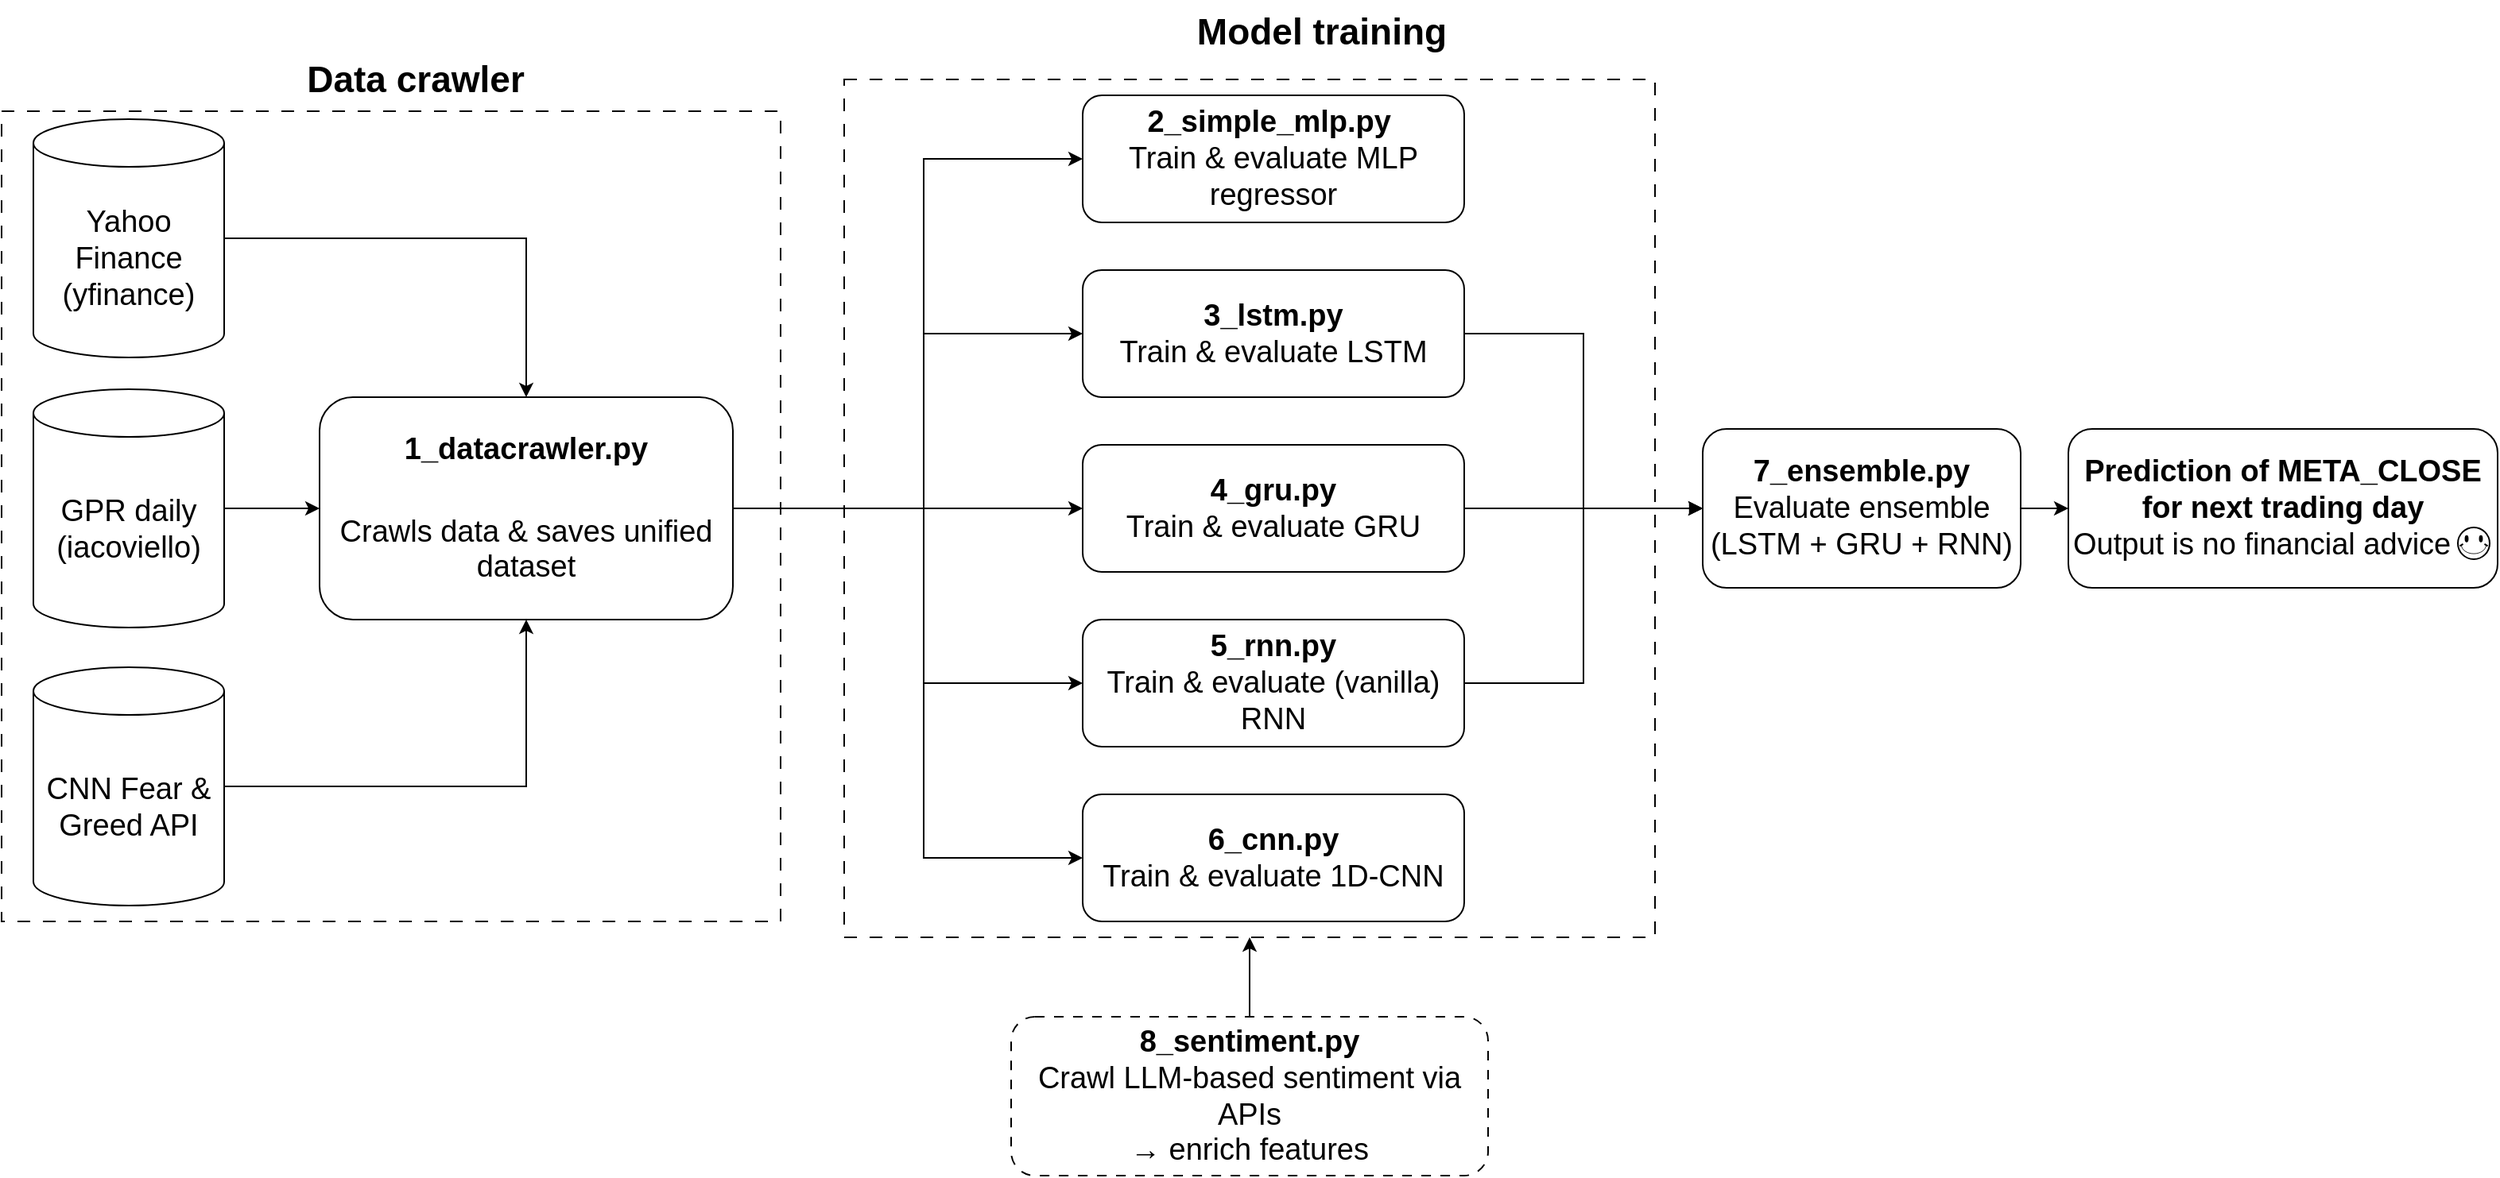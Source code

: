 <mxfile version="28.0.4">
  <diagram id="backprophet-arch" name="backprophet architecture">
    <mxGraphModel dx="2889" dy="1031" grid="1" gridSize="10" guides="1" tooltips="1" connect="1" arrows="1" fold="1" page="1" pageScale="1" pageWidth="1400" pageHeight="1000" math="0" shadow="0">
      <root>
        <mxCell id="0" />
        <mxCell id="1" parent="0" />
        <mxCell id="FXe-sDpAwAi_hHGuQjFn-215" value="" style="whiteSpace=wrap;html=1;fillColor=none;dashed=1;dashPattern=8 8;" vertex="1" parent="1">
          <mxGeometry x="180" y="100" width="510" height="540" as="geometry" />
        </mxCell>
        <mxCell id="Ah8lOHSkubVP9YHAVAq6-215" value="" style="whiteSpace=wrap;html=1;fillColor=none;dashed=1;dashPattern=8 8;" vertex="1" parent="1">
          <mxGeometry x="-350" y="120" width="490" height="510" as="geometry" />
        </mxCell>
        <mxCell id="FXe-sDpAwAi_hHGuQjFn-227" style="edgeStyle=orthogonalEdgeStyle;rounded=0;orthogonalLoop=1;jettySize=auto;html=1;" edge="1" parent="1" source="2" target="5">
          <mxGeometry relative="1" as="geometry" />
        </mxCell>
        <mxCell id="FXe-sDpAwAi_hHGuQjFn-228" style="edgeStyle=orthogonalEdgeStyle;rounded=0;orthogonalLoop=1;jettySize=auto;html=1;entryX=0;entryY=0.5;entryDx=0;entryDy=0;" edge="1" parent="1" source="2" target="3">
          <mxGeometry relative="1" as="geometry">
            <Array as="points">
              <mxPoint x="230" y="370" />
              <mxPoint x="230" y="150" />
            </Array>
          </mxGeometry>
        </mxCell>
        <mxCell id="FXe-sDpAwAi_hHGuQjFn-229" style="edgeStyle=orthogonalEdgeStyle;rounded=0;orthogonalLoop=1;jettySize=auto;html=1;entryX=0;entryY=0.5;entryDx=0;entryDy=0;" edge="1" parent="1" source="2" target="4">
          <mxGeometry relative="1" as="geometry">
            <Array as="points">
              <mxPoint x="230" y="370" />
              <mxPoint x="230" y="260" />
            </Array>
          </mxGeometry>
        </mxCell>
        <mxCell id="FXe-sDpAwAi_hHGuQjFn-230" style="edgeStyle=orthogonalEdgeStyle;rounded=0;orthogonalLoop=1;jettySize=auto;html=1;entryX=0;entryY=0.5;entryDx=0;entryDy=0;" edge="1" parent="1" source="2" target="6">
          <mxGeometry relative="1" as="geometry">
            <Array as="points">
              <mxPoint x="230" y="370" />
              <mxPoint x="230" y="480" />
            </Array>
          </mxGeometry>
        </mxCell>
        <mxCell id="FXe-sDpAwAi_hHGuQjFn-231" style="edgeStyle=orthogonalEdgeStyle;rounded=0;orthogonalLoop=1;jettySize=auto;html=1;entryX=0;entryY=0.5;entryDx=0;entryDy=0;" edge="1" parent="1" source="2" target="7">
          <mxGeometry relative="1" as="geometry">
            <Array as="points">
              <mxPoint x="230" y="370" />
              <mxPoint x="230" y="590" />
            </Array>
          </mxGeometry>
        </mxCell>
        <mxCell id="2" value="&lt;b&gt;&lt;font style=&quot;font-size: 19px;&quot;&gt;1_datacrawler.py&lt;br&gt;&lt;/font&gt;&lt;/b&gt;&lt;div&gt;&lt;br&gt;&lt;/div&gt;&lt;div&gt;&lt;br&gt;&lt;/div&gt;&lt;div&gt;&lt;span style=&quot;font-size: 19px; background-color: transparent; color: light-dark(rgb(0, 0, 0), rgb(255, 255, 255));&quot;&gt;Crawls data &amp;amp; saves unified dataset&lt;/span&gt;&lt;/div&gt;" style="rounded=1;whiteSpace=wrap;html=1;shadow=0;strokeWidth=1;" parent="1" vertex="1">
          <mxGeometry x="-150" y="300" width="260" height="140" as="geometry" />
        </mxCell>
        <mxCell id="3" value="&lt;b&gt;2_simple_mlp.py&amp;nbsp;&lt;/b&gt;&lt;div&gt;Train &amp;amp; evaluate MLP regressor&lt;/div&gt;" style="rounded=1;whiteSpace=wrap;html=1;shadow=0;strokeWidth=1;fontSize=19;" parent="1" vertex="1">
          <mxGeometry x="330" y="110" width="240" height="80" as="geometry" />
        </mxCell>
        <mxCell id="FXe-sDpAwAi_hHGuQjFn-217" style="edgeStyle=orthogonalEdgeStyle;rounded=0;orthogonalLoop=1;jettySize=auto;html=1;entryX=0;entryY=0.5;entryDx=0;entryDy=0;" edge="1" parent="1" source="4" target="8">
          <mxGeometry relative="1" as="geometry" />
        </mxCell>
        <mxCell id="4" value="&lt;b&gt;3_lstm.py&lt;/b&gt;&lt;div&gt;Train &amp;amp; evaluate LSTM&lt;/div&gt;" style="rounded=1;whiteSpace=wrap;html=1;shadow=0;strokeWidth=1;fontSize=19;" parent="1" vertex="1">
          <mxGeometry x="330" y="220" width="240" height="80" as="geometry" />
        </mxCell>
        <mxCell id="5" value="&lt;b&gt;4_gru.py&lt;/b&gt;&lt;div&gt;Train &amp;amp; evaluate GRU&lt;/div&gt;" style="rounded=1;whiteSpace=wrap;html=1;shadow=0;strokeWidth=1;fontSize=19;" parent="1" vertex="1">
          <mxGeometry x="330" y="330" width="240" height="80" as="geometry" />
        </mxCell>
        <mxCell id="FXe-sDpAwAi_hHGuQjFn-214" style="edgeStyle=orthogonalEdgeStyle;rounded=0;orthogonalLoop=1;jettySize=auto;html=1;entryX=0;entryY=0.5;entryDx=0;entryDy=0;" edge="1" parent="1" source="6" target="8">
          <mxGeometry relative="1" as="geometry" />
        </mxCell>
        <mxCell id="6" value="&lt;b&gt;5_rnn.py&lt;/b&gt;&lt;div&gt;Train &amp;amp; evaluate (vanilla) RNN&lt;/div&gt;" style="rounded=1;whiteSpace=wrap;html=1;shadow=0;strokeWidth=1;fontSize=19;" parent="1" vertex="1">
          <mxGeometry x="330" y="440" width="240" height="80" as="geometry" />
        </mxCell>
        <mxCell id="7" value="&lt;b&gt;6_cnn.py&lt;/b&gt;&lt;div&gt;Train &amp;amp; evaluate 1D-CNN&lt;/div&gt;" style="rounded=1;whiteSpace=wrap;html=1;shadow=0;strokeWidth=1;fontSize=19;" parent="1" vertex="1">
          <mxGeometry x="330" y="550" width="240" height="80" as="geometry" />
        </mxCell>
        <mxCell id="8" value="&lt;font style=&quot;font-size: 19px;&quot;&gt;&lt;b&gt;7_ensemble.py&lt;/b&gt;&lt;/font&gt;&lt;div&gt;&lt;div&gt;&lt;font style=&quot;font-size: 19px;&quot;&gt;Evaluate ensemble&lt;/font&gt;&lt;/div&gt;&lt;div&gt;&lt;font style=&quot;font-size: 19px;&quot;&gt;(LSTM + GRU + RNN)&lt;/font&gt;&lt;/div&gt;&lt;/div&gt;" style="rounded=1;whiteSpace=wrap;html=1;shadow=0;strokeWidth=1;" parent="1" vertex="1">
          <mxGeometry x="720" y="320" width="200" height="100" as="geometry" />
        </mxCell>
        <mxCell id="FXe-sDpAwAi_hHGuQjFn-223" style="edgeStyle=orthogonalEdgeStyle;rounded=0;orthogonalLoop=1;jettySize=auto;html=1;entryX=0.5;entryY=1;entryDx=0;entryDy=0;" edge="1" parent="1" source="9" target="FXe-sDpAwAi_hHGuQjFn-215">
          <mxGeometry relative="1" as="geometry" />
        </mxCell>
        <mxCell id="9" value="&lt;font style=&quot;font-size: 19px;&quot;&gt;&lt;b&gt;8_sentiment.py&lt;/b&gt;&lt;/font&gt;&lt;div&gt;&lt;font style=&quot;font-size: 19px;&quot;&gt;Crawl LLM-based sentiment via APIs&lt;/font&gt;&lt;/div&gt;&lt;div&gt;&lt;font style=&quot;font-size: 19px;&quot;&gt;→ enrich features&lt;/font&gt;&lt;/div&gt;" style="rounded=1;whiteSpace=wrap;html=1;shadow=0;strokeWidth=1;dashed=1;dashPattern=6 6;" parent="1" vertex="1">
          <mxGeometry x="285" y="690" width="300" height="100" as="geometry" />
        </mxCell>
        <mxCell id="206" style="edgeStyle=orthogonalEdgeStyle;endArrow=block;endFill=1;html=1;strokeWidth=1;rounded=0;" parent="1" source="5" target="8" edge="1">
          <mxGeometry relative="1" as="geometry" />
        </mxCell>
        <mxCell id="Ah8lOHSkubVP9YHAVAq6-210" style="edgeStyle=orthogonalEdgeStyle;rounded=0;orthogonalLoop=1;jettySize=auto;html=1;" edge="1" parent="1" source="Ah8lOHSkubVP9YHAVAq6-209" target="2">
          <mxGeometry relative="1" as="geometry" />
        </mxCell>
        <mxCell id="Ah8lOHSkubVP9YHAVAq6-209" value="&lt;span style=&quot;font-size: 19px;&quot;&gt;Yahoo Finance (yfinance)&lt;/span&gt;" style="shape=cylinder3;whiteSpace=wrap;html=1;boundedLbl=1;backgroundOutline=1;size=15;" vertex="1" parent="1">
          <mxGeometry x="-330" y="125" width="120" height="150" as="geometry" />
        </mxCell>
        <mxCell id="Ah8lOHSkubVP9YHAVAq6-213" style="edgeStyle=orthogonalEdgeStyle;rounded=0;orthogonalLoop=1;jettySize=auto;html=1;entryX=0;entryY=0.5;entryDx=0;entryDy=0;" edge="1" parent="1" source="Ah8lOHSkubVP9YHAVAq6-211" target="2">
          <mxGeometry relative="1" as="geometry" />
        </mxCell>
        <mxCell id="Ah8lOHSkubVP9YHAVAq6-211" value="&lt;span style=&quot;font-size: 19px;&quot;&gt;GPR daily&lt;/span&gt;&lt;div&gt;&lt;span style=&quot;font-size: 19px;&quot;&gt;(&lt;/span&gt;&lt;span style=&quot;font-size: 19px; background-color: transparent; color: light-dark(rgb(0, 0, 0), rgb(255, 255, 255));&quot;&gt;iacoviello&lt;/span&gt;&lt;span style=&quot;font-size: 19px; background-color: transparent; color: light-dark(rgb(0, 0, 0), rgb(255, 255, 255));&quot;&gt;)&lt;/span&gt;&lt;/div&gt;" style="shape=cylinder3;whiteSpace=wrap;html=1;boundedLbl=1;backgroundOutline=1;size=15;" vertex="1" parent="1">
          <mxGeometry x="-330" y="295" width="120" height="150" as="geometry" />
        </mxCell>
        <mxCell id="Ah8lOHSkubVP9YHAVAq6-214" style="edgeStyle=orthogonalEdgeStyle;rounded=0;orthogonalLoop=1;jettySize=auto;html=1;entryX=0.5;entryY=1;entryDx=0;entryDy=0;" edge="1" parent="1" source="Ah8lOHSkubVP9YHAVAq6-212" target="2">
          <mxGeometry relative="1" as="geometry" />
        </mxCell>
        <mxCell id="Ah8lOHSkubVP9YHAVAq6-212" value="&lt;span style=&quot;font-size: 19px;&quot;&gt;CNN Fear &amp;amp; Greed API&lt;/span&gt;" style="shape=cylinder3;whiteSpace=wrap;html=1;boundedLbl=1;backgroundOutline=1;size=15;" vertex="1" parent="1">
          <mxGeometry x="-330" y="470" width="120" height="150" as="geometry" />
        </mxCell>
        <mxCell id="FXe-sDpAwAi_hHGuQjFn-208" value="&lt;font style=&quot;font-size: 23px;&quot;&gt;&lt;b&gt;Data crawler&lt;/b&gt;&lt;/font&gt;" style="text;html=1;align=center;verticalAlign=middle;resizable=0;points=[];autosize=1;strokeColor=none;fillColor=none;" vertex="1" parent="1">
          <mxGeometry x="-170" y="80" width="160" height="40" as="geometry" />
        </mxCell>
        <mxCell id="FXe-sDpAwAi_hHGuQjFn-216" value="&lt;font style=&quot;font-size: 23px;&quot;&gt;&lt;b&gt;Model training&lt;/b&gt;&lt;/font&gt;" style="text;html=1;align=center;verticalAlign=middle;resizable=0;points=[];autosize=1;strokeColor=none;fillColor=none;" vertex="1" parent="1">
          <mxGeometry x="390" y="50" width="180" height="40" as="geometry" />
        </mxCell>
        <mxCell id="FXe-sDpAwAi_hHGuQjFn-222" value="" style="edgeStyle=orthogonalEdgeStyle;rounded=0;orthogonalLoop=1;jettySize=auto;html=1;" edge="1" parent="1" source="8" target="FXe-sDpAwAi_hHGuQjFn-221">
          <mxGeometry relative="1" as="geometry">
            <mxPoint x="1170" y="370.0" as="targetPoint" />
            <mxPoint x="990" y="370" as="sourcePoint" />
          </mxGeometry>
        </mxCell>
        <mxCell id="FXe-sDpAwAi_hHGuQjFn-221" value="&lt;b style=&quot;font-size: 19px;&quot;&gt;Prediction of META_CLOSE for next trading day&lt;/b&gt;&lt;div&gt;&lt;span style=&quot;font-size: 19px;&quot;&gt;Output is no financial advice&amp;nbsp; &amp;nbsp; &amp;nbsp;&lt;/span&gt;&lt;/div&gt;" style="rounded=1;whiteSpace=wrap;html=1;shadow=0;strokeWidth=1;" vertex="1" parent="1">
          <mxGeometry x="950" y="320" width="270" height="100" as="geometry" />
        </mxCell>
        <mxCell id="FXe-sDpAwAi_hHGuQjFn-224" value="" style="verticalLabelPosition=bottom;verticalAlign=top;html=1;shape=mxgraph.basic.smiley" vertex="1" parent="1">
          <mxGeometry x="1195" y="382" width="20" height="20" as="geometry" />
        </mxCell>
      </root>
    </mxGraphModel>
  </diagram>
</mxfile>

